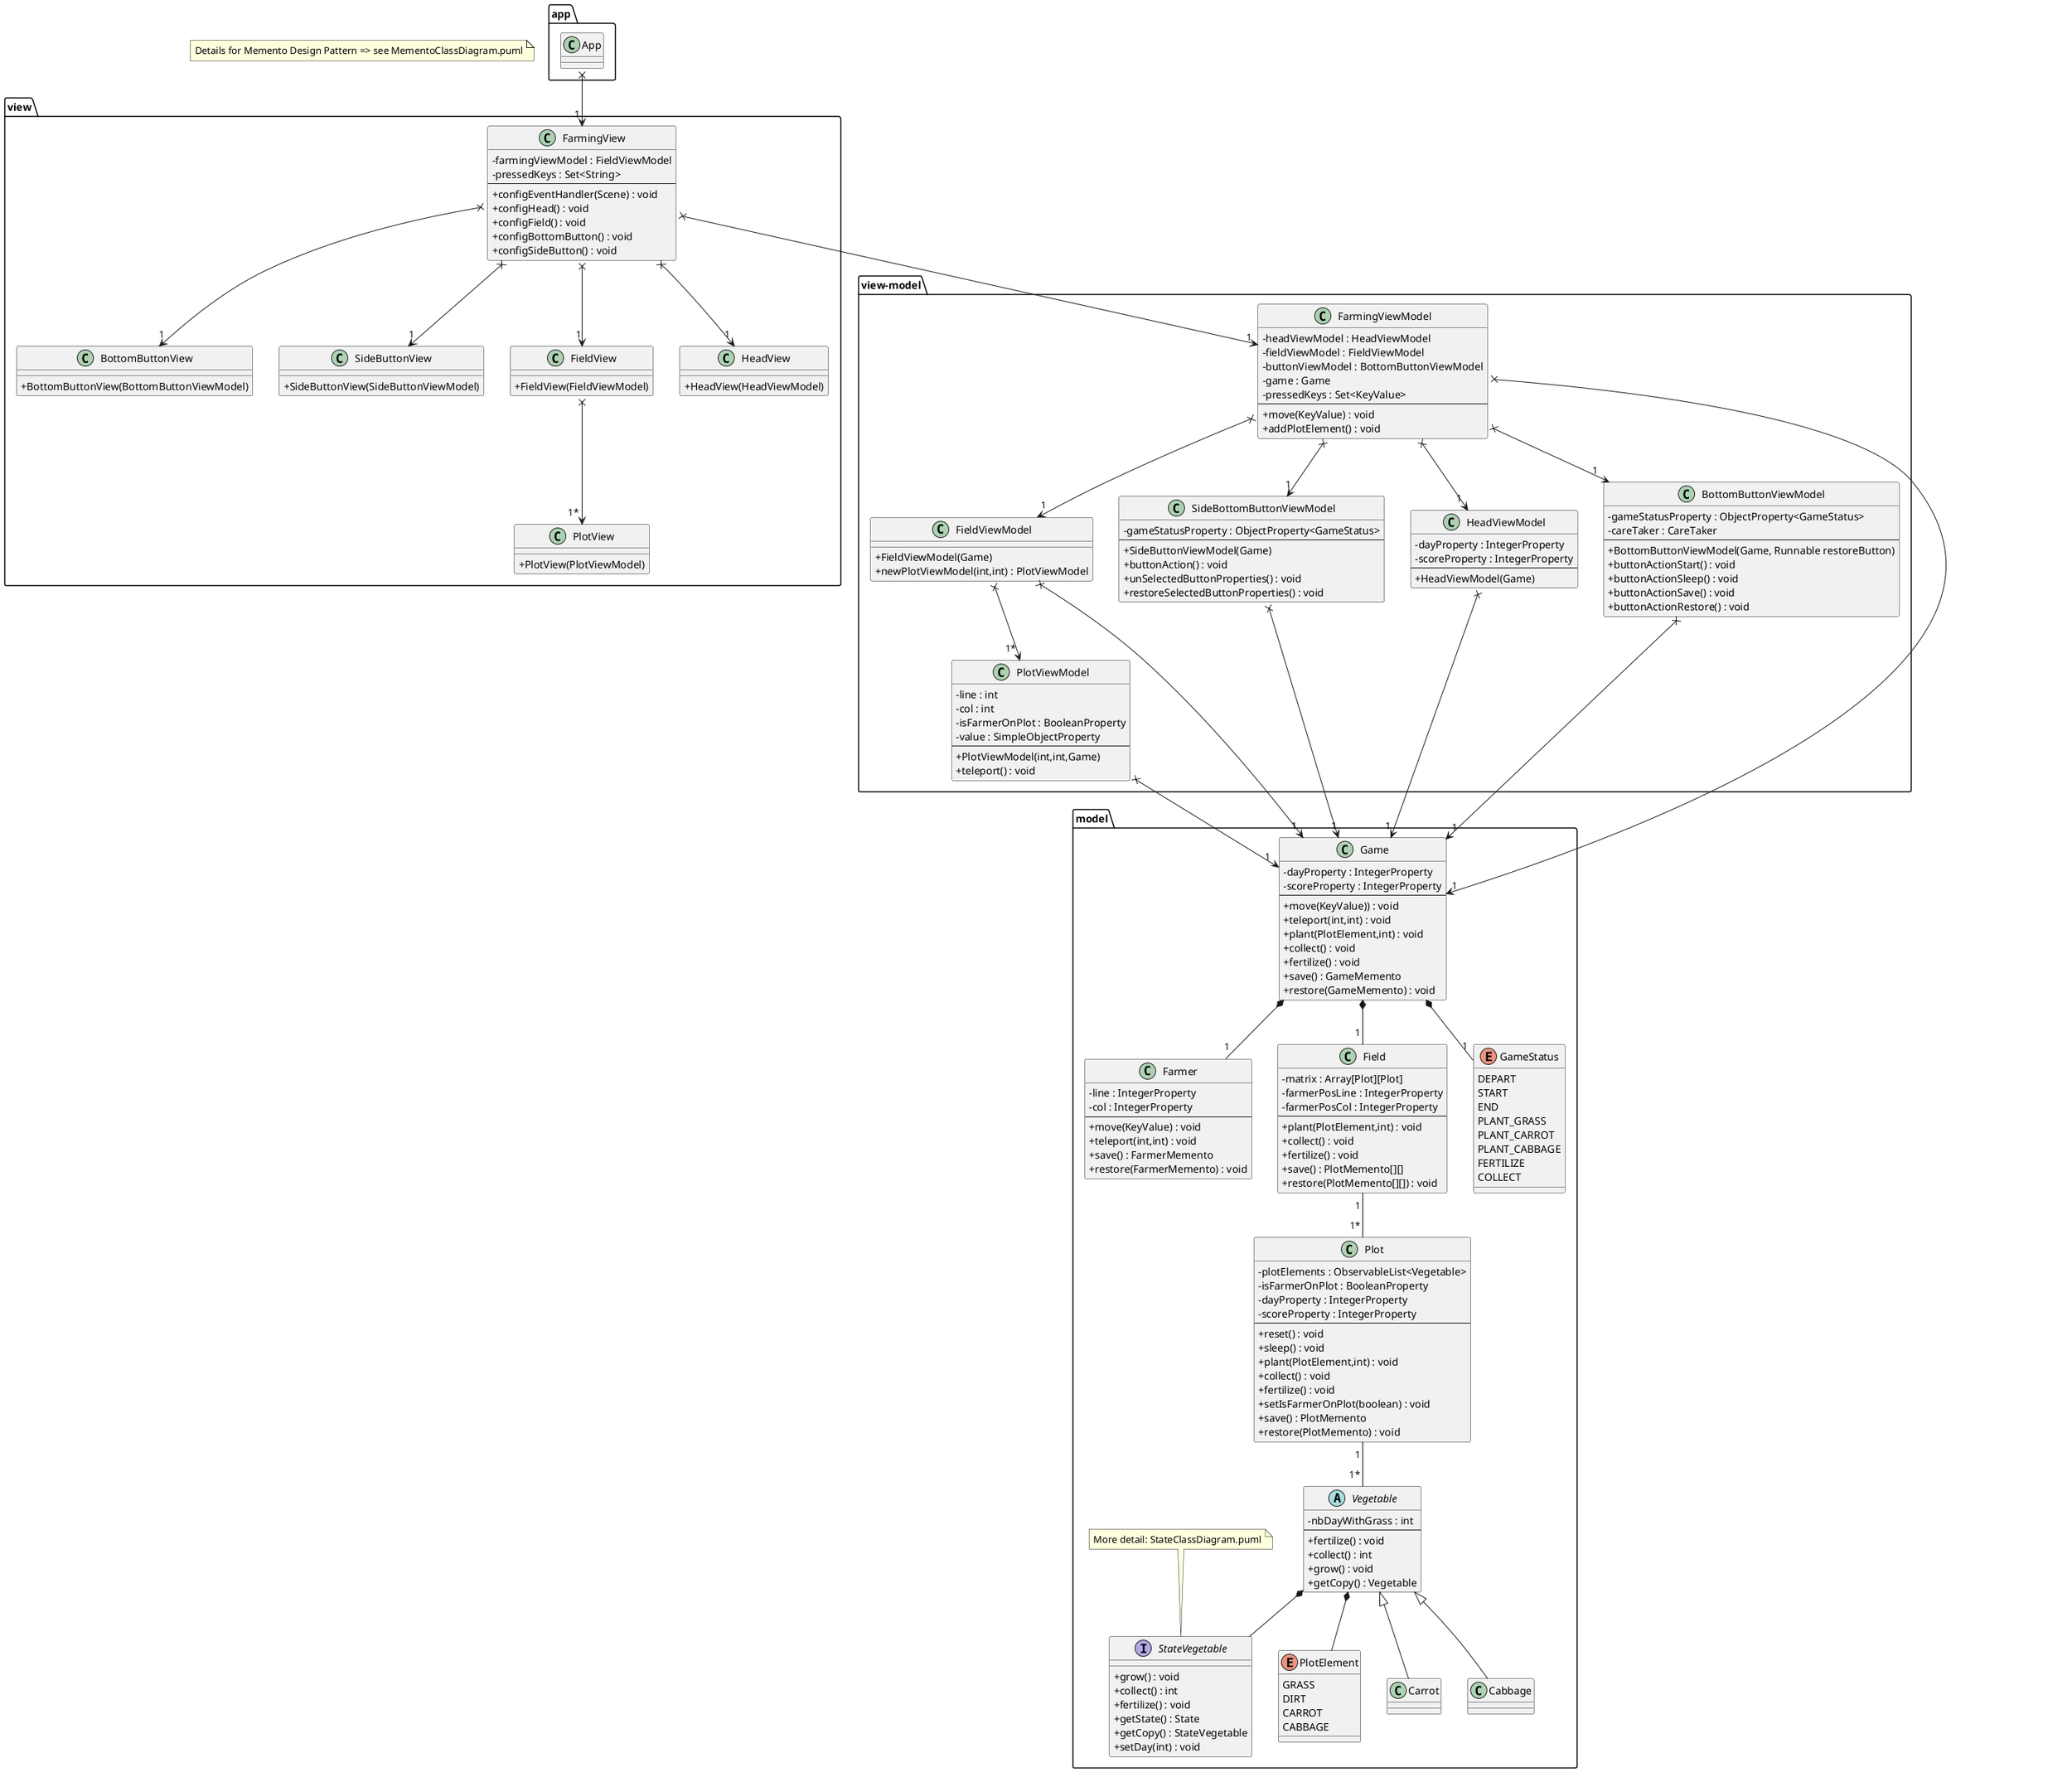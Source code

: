 @startuml

skinparam classAttributeIconSize 0


package app {
class App {}
}

package view {
class FarmingView{
-farmingViewModel : FieldViewModel
-pressedKeys : Set<String>
--
+configEventHandler(Scene) : void
+configHead() : void
+configField() : void
+configBottomButton() : void
+configSideButton() : void
}
class HeadView{
+HeadView(HeadViewModel)
}
class BottomButtonView{
+BottomButtonView(BottomButtonViewModel)
}
class SideButtonView{
+SideButtonView(SideButtonViewModel)
}
class FieldView{
+FieldView(FieldViewModel)
}
class PlotView{
+PlotView(PlotViewModel)
}
FarmingView x--> "1" FieldView
FarmingView x--> "1" HeadView
FarmingView x--> "1" BottomButtonView
FarmingView x--> "1" SideButtonView
FieldView x--> "1* " PlotView
}

package view-model {
class FarmingViewModel{
-headViewModel : HeadViewModel
-fieldViewModel : FieldViewModel
-buttonViewModel : BottomButtonViewModel
-game : Game
-pressedKeys : Set<KeyValue>
--
+move(KeyValue) : void
+addPlotElement() : void
}

class HeadViewModel{
-dayProperty : IntegerProperty
-scoreProperty : IntegerProperty
--
+HeadViewModel(Game)
}

class BottomButtonViewModel{
-gameStatusProperty : ObjectProperty<GameStatus>
-careTaker : CareTaker
--
+BottomButtonViewModel(Game, Runnable restoreButton)
+buttonActionStart() : void
+buttonActionSleep() : void
+buttonActionSave() : void
+buttonActionRestore() : void
}

class FieldViewModel{
+FieldViewModel(Game)
+newPlotViewModel(int,int) : PlotViewModel
}

class SideBottomButtonViewModel{
-gameStatusProperty : ObjectProperty<GameStatus>
--
+SideButtonViewModel(Game)
+buttonAction() : void
+unSelectedButtonProperties() : void
+restoreSelectedButtonProperties() : void
}

class PlotViewModel{
-line : int
-col : int
-isFarmerOnPlot : BooleanProperty
-value : SimpleObjectProperty
--
+PlotViewModel(int,int,Game)
+teleport() : void
}

FarmingViewModel x--> "1"  FieldViewModel
FarmingViewModel x--> "1 " HeadViewModel
FarmingViewModel x--> "1" BottomButtonViewModel
FarmingViewModel x--> "1" SideBottomButtonViewModel
FieldViewModel  x--> "1* " PlotViewModel
}

package model {
class Game{
-dayProperty : IntegerProperty
-scoreProperty : IntegerProperty
--
+move(KeyValue)) : void
+teleport(int,int) : void
+plant(PlotElement,int) : void
+collect() : void
+fertilize() : void
+save() : GameMemento
+restore(GameMemento) : void
}

class Farmer{
-line : IntegerProperty
-col : IntegerProperty
--
+move(KeyValue) : void
+teleport(int,int) : void
+save() : FarmerMemento
+restore(FarmerMemento) : void
}

class Field{
-matrix : Array[Plot][Plot]
-farmerPosLine : IntegerProperty
-farmerPosCol : IntegerProperty
--
+plant(PlotElement,int) : void
+collect() : void
+fertilize() : void
+save() : PlotMemento[][]
+restore(PlotMemento[][]) : void
}

enum GameStatus{
DEPART
START
END
PLANT_GRASS
PLANT_CARROT
PLANT_CABBAGE
FERTILIZE
COLLECT
}

class Plot{
-plotElements : ObservableList<Vegetable>
-isFarmerOnPlot : BooleanProperty
-dayProperty : IntegerProperty
-scoreProperty : IntegerProperty
----
+reset() : void
+sleep() : void
+plant(PlotElement,int) : void
+collect() : void
+fertilize() : void
+setIsFarmerOnPlot(boolean) : void
+save() : PlotMemento
+restore(PlotMemento) : void
}

abstract class Vegetable{
-nbDayWithGrass : int
--
+fertilize() : void
+collect() : int
+grow() : void
+getCopy() : Vegetable
}

interface StateVegetable{
+grow() : void
+collect() : int
+fertilize() : void
+getState() : State
+getCopy() : StateVegetable
+setDay(int) : void
}

enum PlotElement{
GRASS
DIRT
CARROT
CABBAGE
}

note top of StateVegetable : More detail: StateClassDiagram.puml




Game *-- "1 " Farmer
Game *-- "1 " Field
Game *-- "1"  GameStatus
Plot "1 " -- "1* " Vegetable
Field "1 " -- "1* " Plot
Vegetable <|-- Carrot
Vegetable <|-- Cabbage
Vegetable *-- StateVegetable
Vegetable *-- PlotElement
}
note "Details for Memento Design Pattern => see MementoClassDiagram.puml" as N1



FarmingView x--> "1" FarmingViewModel
HeadViewModel x--> "1 " Game
FarmingViewModel x--> "1" Game
FieldViewModel x--> "1 " Game
PlotViewModel x--> "1 " Game
SideBottomButtonViewModel x--> "1" Game
BottomButtonViewModel x--> "1" Game
App x--> "1 " FarmingView

@enduml